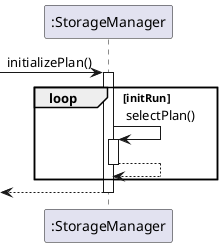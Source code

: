@startuml
'https://plantuml.com/sequence-diagram

[-> ":StorageManager": initializePlan()
activate ":StorageManager"

loop initRun
    ":StorageManager" -> ":StorageManager": selectPlan()
    activate ":StorageManager"
    ":StorageManager" --> ":StorageManager"
    deactivate ":StorageManager"
end

[<-- ":StorageManager"
deactivate ":StorageManager"


@enduml